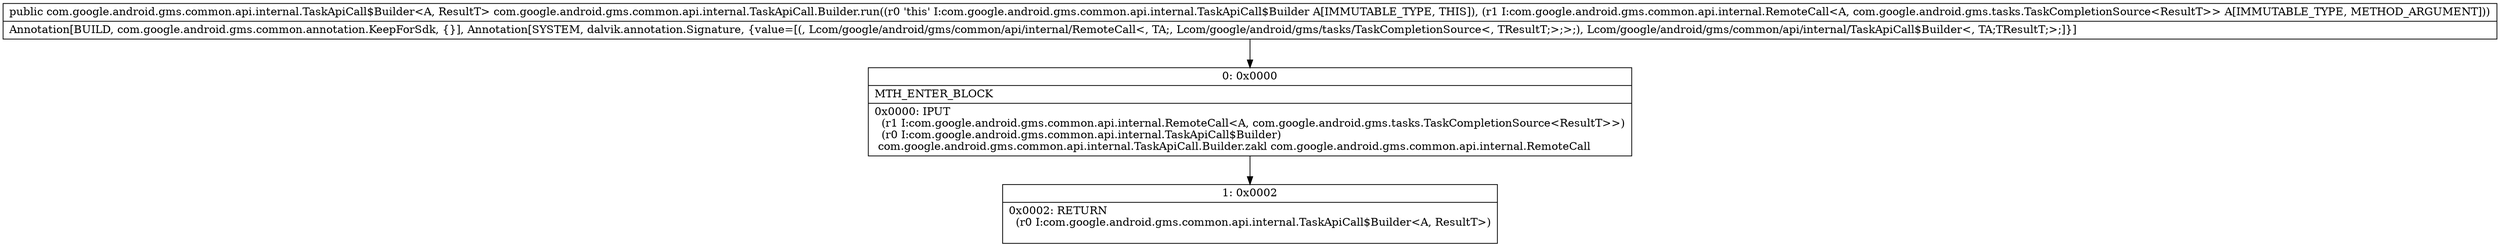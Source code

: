 digraph "CFG forcom.google.android.gms.common.api.internal.TaskApiCall.Builder.run(Lcom\/google\/android\/gms\/common\/api\/internal\/RemoteCall;)Lcom\/google\/android\/gms\/common\/api\/internal\/TaskApiCall$Builder;" {
Node_0 [shape=record,label="{0\:\ 0x0000|MTH_ENTER_BLOCK\l|0x0000: IPUT  \l  (r1 I:com.google.android.gms.common.api.internal.RemoteCall\<A, com.google.android.gms.tasks.TaskCompletionSource\<ResultT\>\>)\l  (r0 I:com.google.android.gms.common.api.internal.TaskApiCall$Builder)\l com.google.android.gms.common.api.internal.TaskApiCall.Builder.zakl com.google.android.gms.common.api.internal.RemoteCall \l}"];
Node_1 [shape=record,label="{1\:\ 0x0002|0x0002: RETURN  \l  (r0 I:com.google.android.gms.common.api.internal.TaskApiCall$Builder\<A, ResultT\>)\l \l}"];
MethodNode[shape=record,label="{public com.google.android.gms.common.api.internal.TaskApiCall$Builder\<A, ResultT\> com.google.android.gms.common.api.internal.TaskApiCall.Builder.run((r0 'this' I:com.google.android.gms.common.api.internal.TaskApiCall$Builder A[IMMUTABLE_TYPE, THIS]), (r1 I:com.google.android.gms.common.api.internal.RemoteCall\<A, com.google.android.gms.tasks.TaskCompletionSource\<ResultT\>\> A[IMMUTABLE_TYPE, METHOD_ARGUMENT]))  | Annotation[BUILD, com.google.android.gms.common.annotation.KeepForSdk, \{\}], Annotation[SYSTEM, dalvik.annotation.Signature, \{value=[(, Lcom\/google\/android\/gms\/common\/api\/internal\/RemoteCall\<, TA;, Lcom\/google\/android\/gms\/tasks\/TaskCompletionSource\<, TResultT;\>;\>;), Lcom\/google\/android\/gms\/common\/api\/internal\/TaskApiCall$Builder\<, TA;TResultT;\>;]\}]\l}"];
MethodNode -> Node_0;
Node_0 -> Node_1;
}

